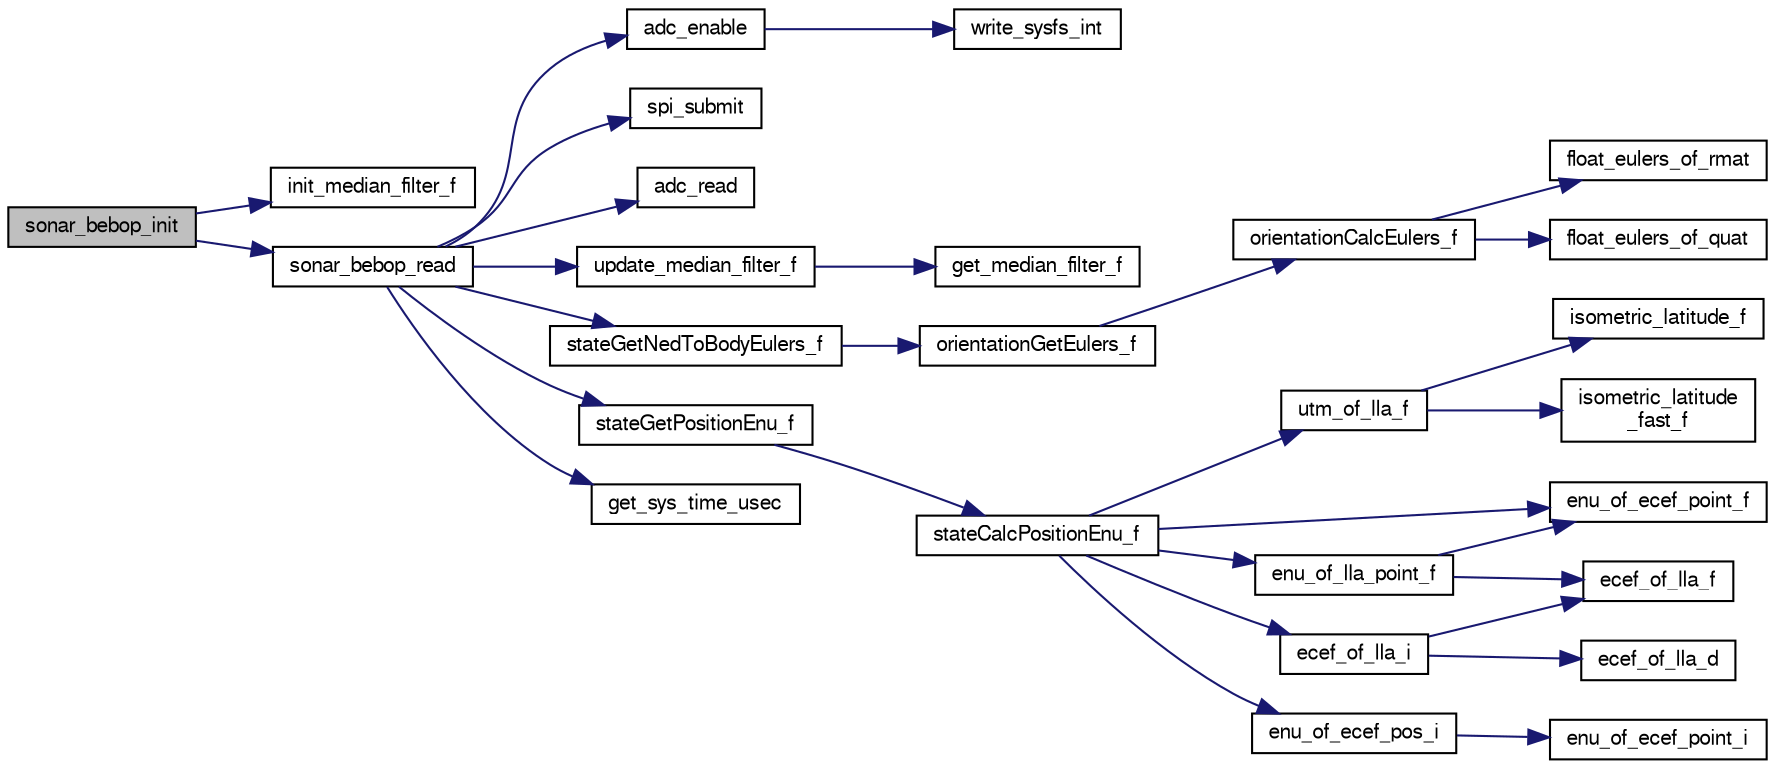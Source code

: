 digraph "sonar_bebop_init"
{
  edge [fontname="FreeSans",fontsize="10",labelfontname="FreeSans",labelfontsize="10"];
  node [fontname="FreeSans",fontsize="10",shape=record];
  rankdir="LR";
  Node1 [label="sonar_bebop_init",height=0.2,width=0.4,color="black", fillcolor="grey75", style="filled", fontcolor="black"];
  Node1 -> Node2 [color="midnightblue",fontsize="10",style="solid",fontname="FreeSans"];
  Node2 [label="init_median_filter_f",height=0.2,width=0.4,color="black", fillcolor="white", style="filled",URL="$median__filter_8h.html#a96f8e995febe47e892b65f0e6ea0bf3c"];
  Node1 -> Node3 [color="midnightblue",fontsize="10",style="solid",fontname="FreeSans"];
  Node3 [label="sonar_bebop_read",height=0.2,width=0.4,color="black", fillcolor="white", style="filled",URL="$sonar__bebop_8c.html#a523295c3c567273e2db300652a282f1f",tooltip="sonar_bebop_read Read ADC value to update sonar measurement "];
  Node3 -> Node4 [color="midnightblue",fontsize="10",style="solid",fontname="FreeSans"];
  Node4 [label="adc_enable",height=0.2,width=0.4,color="black", fillcolor="white", style="filled",URL="$linux_2mcu__periph_2adc__arch_8c.html#ab376b08d349863388fb0b17cb14c8caa",tooltip="Start or stop the ADC readings. "];
  Node4 -> Node5 [color="midnightblue",fontsize="10",style="solid",fontname="FreeSans"];
  Node5 [label="write_sysfs_int",height=0.2,width=0.4,color="black", fillcolor="white", style="filled",URL="$linux_2mcu__periph_2adc__arch_8c.html#ad3e249549a50a2d6c16d1bb1ab3be7e9",tooltip="Write an int to a sysfs file. "];
  Node3 -> Node6 [color="midnightblue",fontsize="10",style="solid",fontname="FreeSans"];
  Node6 [label="spi_submit",height=0.2,width=0.4,color="black", fillcolor="white", style="filled",URL="$group__spi.html#ga5d383931766cb373ebad0b8bc26d439d",tooltip="Submit SPI transaction. "];
  Node3 -> Node7 [color="midnightblue",fontsize="10",style="solid",fontname="FreeSans"];
  Node7 [label="adc_read",height=0.2,width=0.4,color="black", fillcolor="white", style="filled",URL="$linux_2mcu__periph_2adc__arch_8c.html#a20ceeab2fc8a81cfb9ec2261a8b57234",tooltip="Read the ADC buffer from the driver. "];
  Node3 -> Node8 [color="midnightblue",fontsize="10",style="solid",fontname="FreeSans"];
  Node8 [label="update_median_filter_f",height=0.2,width=0.4,color="black", fillcolor="white", style="filled",URL="$median__filter_8h.html#a299781c28e551a49077251f79ddf6487"];
  Node8 -> Node9 [color="midnightblue",fontsize="10",style="solid",fontname="FreeSans"];
  Node9 [label="get_median_filter_f",height=0.2,width=0.4,color="black", fillcolor="white", style="filled",URL="$median__filter_8h.html#ac22bc67043369c2e3322fbcbbe6b7b3f"];
  Node3 -> Node10 [color="midnightblue",fontsize="10",style="solid",fontname="FreeSans"];
  Node10 [label="stateGetNedToBodyEulers_f",height=0.2,width=0.4,color="black", fillcolor="white", style="filled",URL="$group__state__attitude.html#ga9a5e6bac6e7d78e1b33430e73344615b",tooltip="Get vehicle body attitude euler angles (float). "];
  Node10 -> Node11 [color="midnightblue",fontsize="10",style="solid",fontname="FreeSans"];
  Node11 [label="orientationGetEulers_f",height=0.2,width=0.4,color="black", fillcolor="white", style="filled",URL="$group__math__orientation__representation.html#gaaae3838d0b45682d48257d5dbfff3030",tooltip="Get vehicle body attitude euler angles (float). "];
  Node11 -> Node12 [color="midnightblue",fontsize="10",style="solid",fontname="FreeSans"];
  Node12 [label="orientationCalcEulers_f",height=0.2,width=0.4,color="black", fillcolor="white", style="filled",URL="$group__math__orientation__representation.html#ga8b8bf1c74adb971f399f0dd4f84d9388"];
  Node12 -> Node13 [color="midnightblue",fontsize="10",style="solid",fontname="FreeSans"];
  Node13 [label="float_eulers_of_rmat",height=0.2,width=0.4,color="black", fillcolor="white", style="filled",URL="$group__math__algebra__float.html#gac568e7074d2732d1237f80898c1dfb76"];
  Node12 -> Node14 [color="midnightblue",fontsize="10",style="solid",fontname="FreeSans"];
  Node14 [label="float_eulers_of_quat",height=0.2,width=0.4,color="black", fillcolor="white", style="filled",URL="$group__math__algebra__float.html#gacd48accfe6eaac320b0d651d894e1db8",tooltip="euler rotation &#39;ZYX&#39; "];
  Node3 -> Node15 [color="midnightblue",fontsize="10",style="solid",fontname="FreeSans"];
  Node15 [label="stateGetPositionEnu_f",height=0.2,width=0.4,color="black", fillcolor="white", style="filled",URL="$group__state__position.html#ga545d479db45e1a9711e59736b6d1309b",tooltip="Get position in local ENU coordinates (float). "];
  Node15 -> Node16 [color="midnightblue",fontsize="10",style="solid",fontname="FreeSans"];
  Node16 [label="stateCalcPositionEnu_f",height=0.2,width=0.4,color="black", fillcolor="white", style="filled",URL="$group__state__position.html#ga718066acd9581365ca5c2aacb29130fd"];
  Node16 -> Node17 [color="midnightblue",fontsize="10",style="solid",fontname="FreeSans"];
  Node17 [label="enu_of_ecef_point_f",height=0.2,width=0.4,color="black", fillcolor="white", style="filled",URL="$pprz__geodetic__float_8c.html#a2a82ebdce90a3e41d54f72c5e787fcd0"];
  Node16 -> Node18 [color="midnightblue",fontsize="10",style="solid",fontname="FreeSans"];
  Node18 [label="enu_of_ecef_pos_i",height=0.2,width=0.4,color="black", fillcolor="white", style="filled",URL="$group__math__geodetic__int.html#ga710a45725431766f0a003ba93cb58a11",tooltip="Convert a ECEF position to local ENU. "];
  Node18 -> Node19 [color="midnightblue",fontsize="10",style="solid",fontname="FreeSans"];
  Node19 [label="enu_of_ecef_point_i",height=0.2,width=0.4,color="black", fillcolor="white", style="filled",URL="$group__math__geodetic__int.html#ga85bcbfc73a43b120465422ec55647573",tooltip="Convert a point from ECEF to local ENU. "];
  Node16 -> Node20 [color="midnightblue",fontsize="10",style="solid",fontname="FreeSans"];
  Node20 [label="enu_of_lla_point_f",height=0.2,width=0.4,color="black", fillcolor="white", style="filled",URL="$pprz__geodetic__float_8c.html#ab8d5cb7292ea74802e7a94e265c0703a"];
  Node20 -> Node21 [color="midnightblue",fontsize="10",style="solid",fontname="FreeSans"];
  Node21 [label="ecef_of_lla_f",height=0.2,width=0.4,color="black", fillcolor="white", style="filled",URL="$pprz__geodetic__float_8c.html#a65bc5ba8b61d014ca659035759cc001c"];
  Node20 -> Node17 [color="midnightblue",fontsize="10",style="solid",fontname="FreeSans"];
  Node16 -> Node22 [color="midnightblue",fontsize="10",style="solid",fontname="FreeSans"];
  Node22 [label="ecef_of_lla_i",height=0.2,width=0.4,color="black", fillcolor="white", style="filled",URL="$group__math__geodetic__int.html#ga386f7bf340618bf1454ca2a3b5086100",tooltip="Convert a LLA to ECEF. "];
  Node22 -> Node21 [color="midnightblue",fontsize="10",style="solid",fontname="FreeSans"];
  Node22 -> Node23 [color="midnightblue",fontsize="10",style="solid",fontname="FreeSans"];
  Node23 [label="ecef_of_lla_d",height=0.2,width=0.4,color="black", fillcolor="white", style="filled",URL="$group__math__geodetic__double.html#gae6608c48696daebf3382f08e655028d9"];
  Node16 -> Node24 [color="midnightblue",fontsize="10",style="solid",fontname="FreeSans"];
  Node24 [label="utm_of_lla_f",height=0.2,width=0.4,color="black", fillcolor="white", style="filled",URL="$pprz__geodetic__float_8c.html#af99d4775df518f30b741b49c26eceedd"];
  Node24 -> Node25 [color="midnightblue",fontsize="10",style="solid",fontname="FreeSans"];
  Node25 [label="isometric_latitude_f",height=0.2,width=0.4,color="black", fillcolor="white", style="filled",URL="$pprz__geodetic__float_8c.html#a25c5bd31de0ea0d0caf14a0d217ad3ea"];
  Node24 -> Node26 [color="midnightblue",fontsize="10",style="solid",fontname="FreeSans"];
  Node26 [label="isometric_latitude\l_fast_f",height=0.2,width=0.4,color="black", fillcolor="white", style="filled",URL="$pprz__geodetic__float_8c.html#a21ea1b369f7d4abd984fb89c488dde24"];
  Node3 -> Node27 [color="midnightblue",fontsize="10",style="solid",fontname="FreeSans"];
  Node27 [label="get_sys_time_usec",height=0.2,width=0.4,color="black", fillcolor="white", style="filled",URL="$chibios_2mcu__periph_2sys__time__arch_8c.html#a7ddfef1f78a56c6b4c4c536b5d670bfb",tooltip="Get the time in microseconds since startup. "];
}
